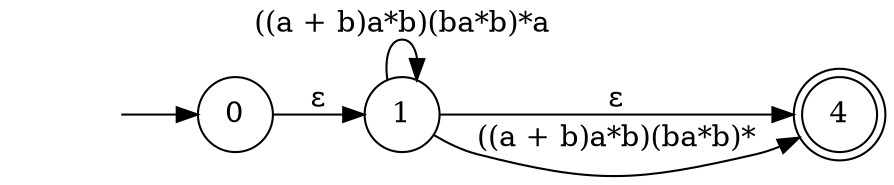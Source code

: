 digraph G {
	rankdir=LR;
	null [shape = plaintext label=""]
	0 [shape=circle];
	1 [shape=circle];
	4 [shape=doublecircle];
	null -> 0
	0 -> 1 [label = "&#949;"];
	1 -> 4 [label = "&#949;"];
	1 -> 1 [label = "((a + b)a*b)(ba*b)*a"];
	1 -> 4 [label = "((a + b)a*b)(ba*b)*"];
}
